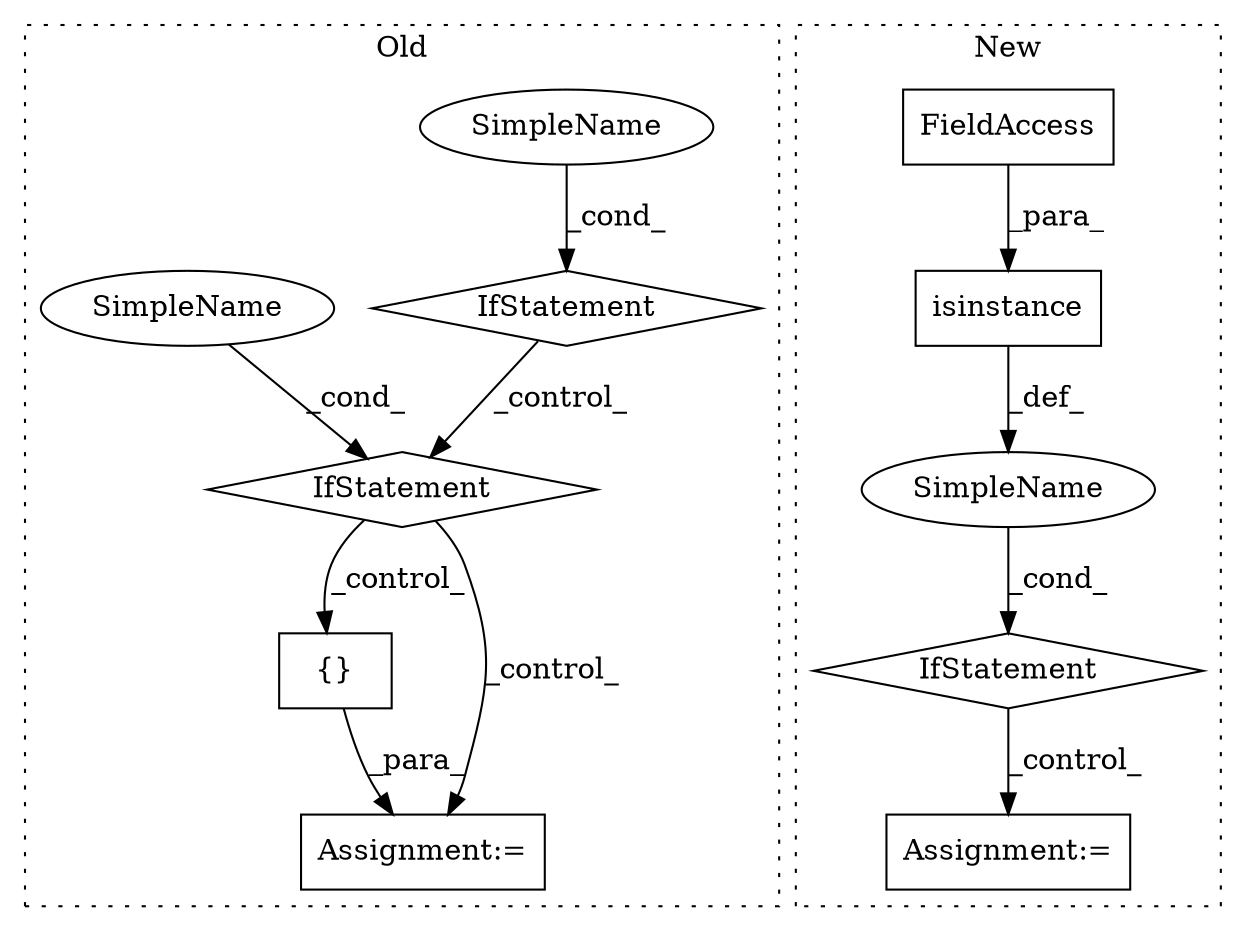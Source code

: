 digraph G {
subgraph cluster0 {
1 [label="{}" a="4" s="3019,3021" l="1,1" shape="box"];
7 [label="Assignment:=" a="7" s="2995" l="1" shape="box"];
8 [label="SimpleName" a="42" s="" l="" shape="ellipse"];
9 [label="IfStatement" a="25" s="2919,2944" l="4,2" shape="diamond"];
10 [label="SimpleName" a="42" s="" l="" shape="ellipse"];
11 [label="IfStatement" a="25" s="2856,2881" l="4,2" shape="diamond"];
label = "Old";
style="dotted";
}
subgraph cluster1 {
2 [label="isinstance" a="32" s="2563,2599" l="11,1" shape="box"];
3 [label="IfStatement" a="25" s="2541,2610" l="4,2" shape="diamond"];
4 [label="Assignment:=" a="7" s="2623" l="1" shape="box"];
5 [label="SimpleName" a="42" s="" l="" shape="ellipse"];
6 [label="FieldAccess" a="22" s="2578" l="21" shape="box"];
label = "New";
style="dotted";
}
1 -> 7 [label="_para_"];
2 -> 5 [label="_def_"];
3 -> 4 [label="_control_"];
5 -> 3 [label="_cond_"];
6 -> 2 [label="_para_"];
8 -> 11 [label="_cond_"];
9 -> 7 [label="_control_"];
9 -> 1 [label="_control_"];
10 -> 9 [label="_cond_"];
11 -> 9 [label="_control_"];
}